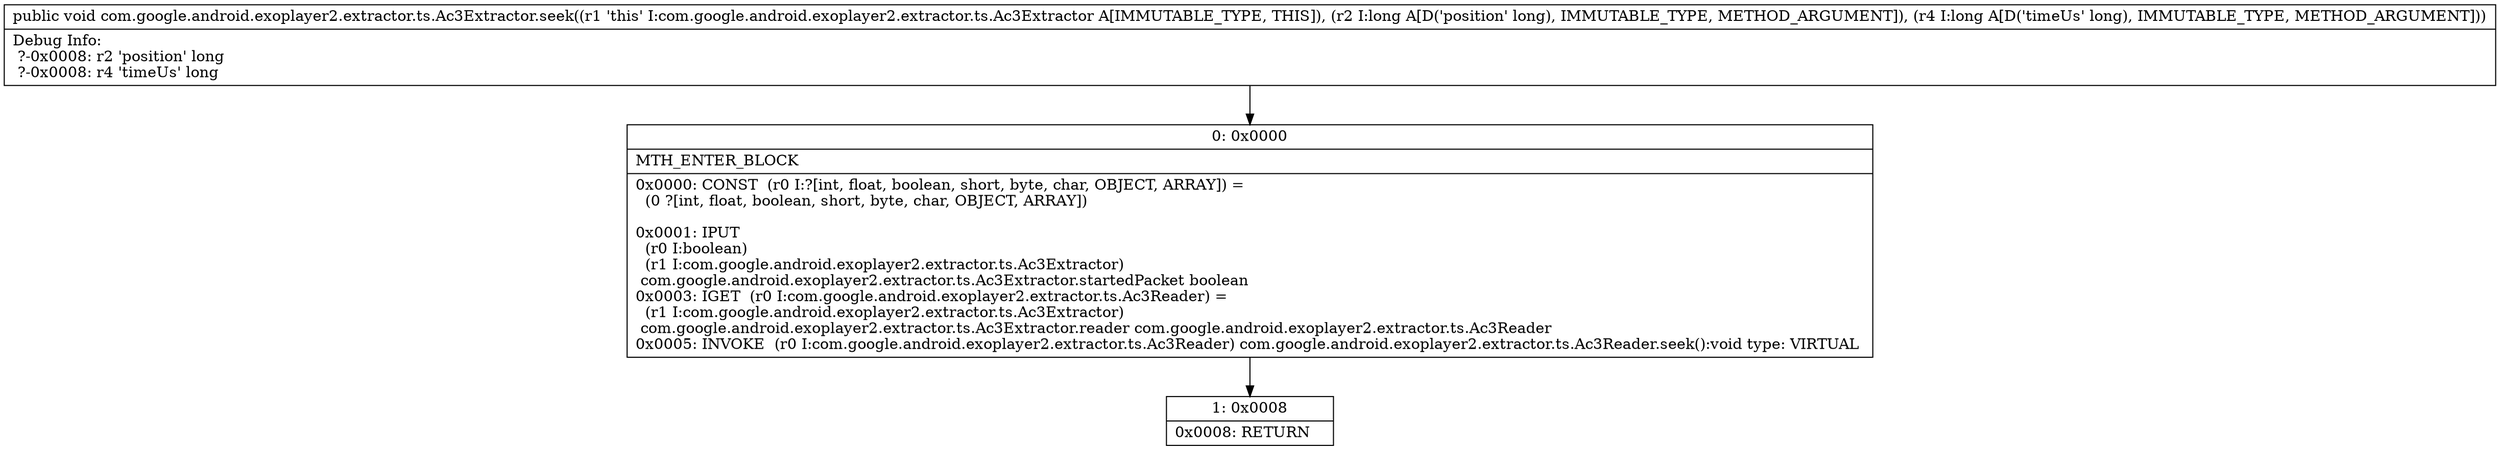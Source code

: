 digraph "CFG forcom.google.android.exoplayer2.extractor.ts.Ac3Extractor.seek(JJ)V" {
Node_0 [shape=record,label="{0\:\ 0x0000|MTH_ENTER_BLOCK\l|0x0000: CONST  (r0 I:?[int, float, boolean, short, byte, char, OBJECT, ARRAY]) = \l  (0 ?[int, float, boolean, short, byte, char, OBJECT, ARRAY])\l \l0x0001: IPUT  \l  (r0 I:boolean)\l  (r1 I:com.google.android.exoplayer2.extractor.ts.Ac3Extractor)\l com.google.android.exoplayer2.extractor.ts.Ac3Extractor.startedPacket boolean \l0x0003: IGET  (r0 I:com.google.android.exoplayer2.extractor.ts.Ac3Reader) = \l  (r1 I:com.google.android.exoplayer2.extractor.ts.Ac3Extractor)\l com.google.android.exoplayer2.extractor.ts.Ac3Extractor.reader com.google.android.exoplayer2.extractor.ts.Ac3Reader \l0x0005: INVOKE  (r0 I:com.google.android.exoplayer2.extractor.ts.Ac3Reader) com.google.android.exoplayer2.extractor.ts.Ac3Reader.seek():void type: VIRTUAL \l}"];
Node_1 [shape=record,label="{1\:\ 0x0008|0x0008: RETURN   \l}"];
MethodNode[shape=record,label="{public void com.google.android.exoplayer2.extractor.ts.Ac3Extractor.seek((r1 'this' I:com.google.android.exoplayer2.extractor.ts.Ac3Extractor A[IMMUTABLE_TYPE, THIS]), (r2 I:long A[D('position' long), IMMUTABLE_TYPE, METHOD_ARGUMENT]), (r4 I:long A[D('timeUs' long), IMMUTABLE_TYPE, METHOD_ARGUMENT]))  | Debug Info:\l  ?\-0x0008: r2 'position' long\l  ?\-0x0008: r4 'timeUs' long\l}"];
MethodNode -> Node_0;
Node_0 -> Node_1;
}

